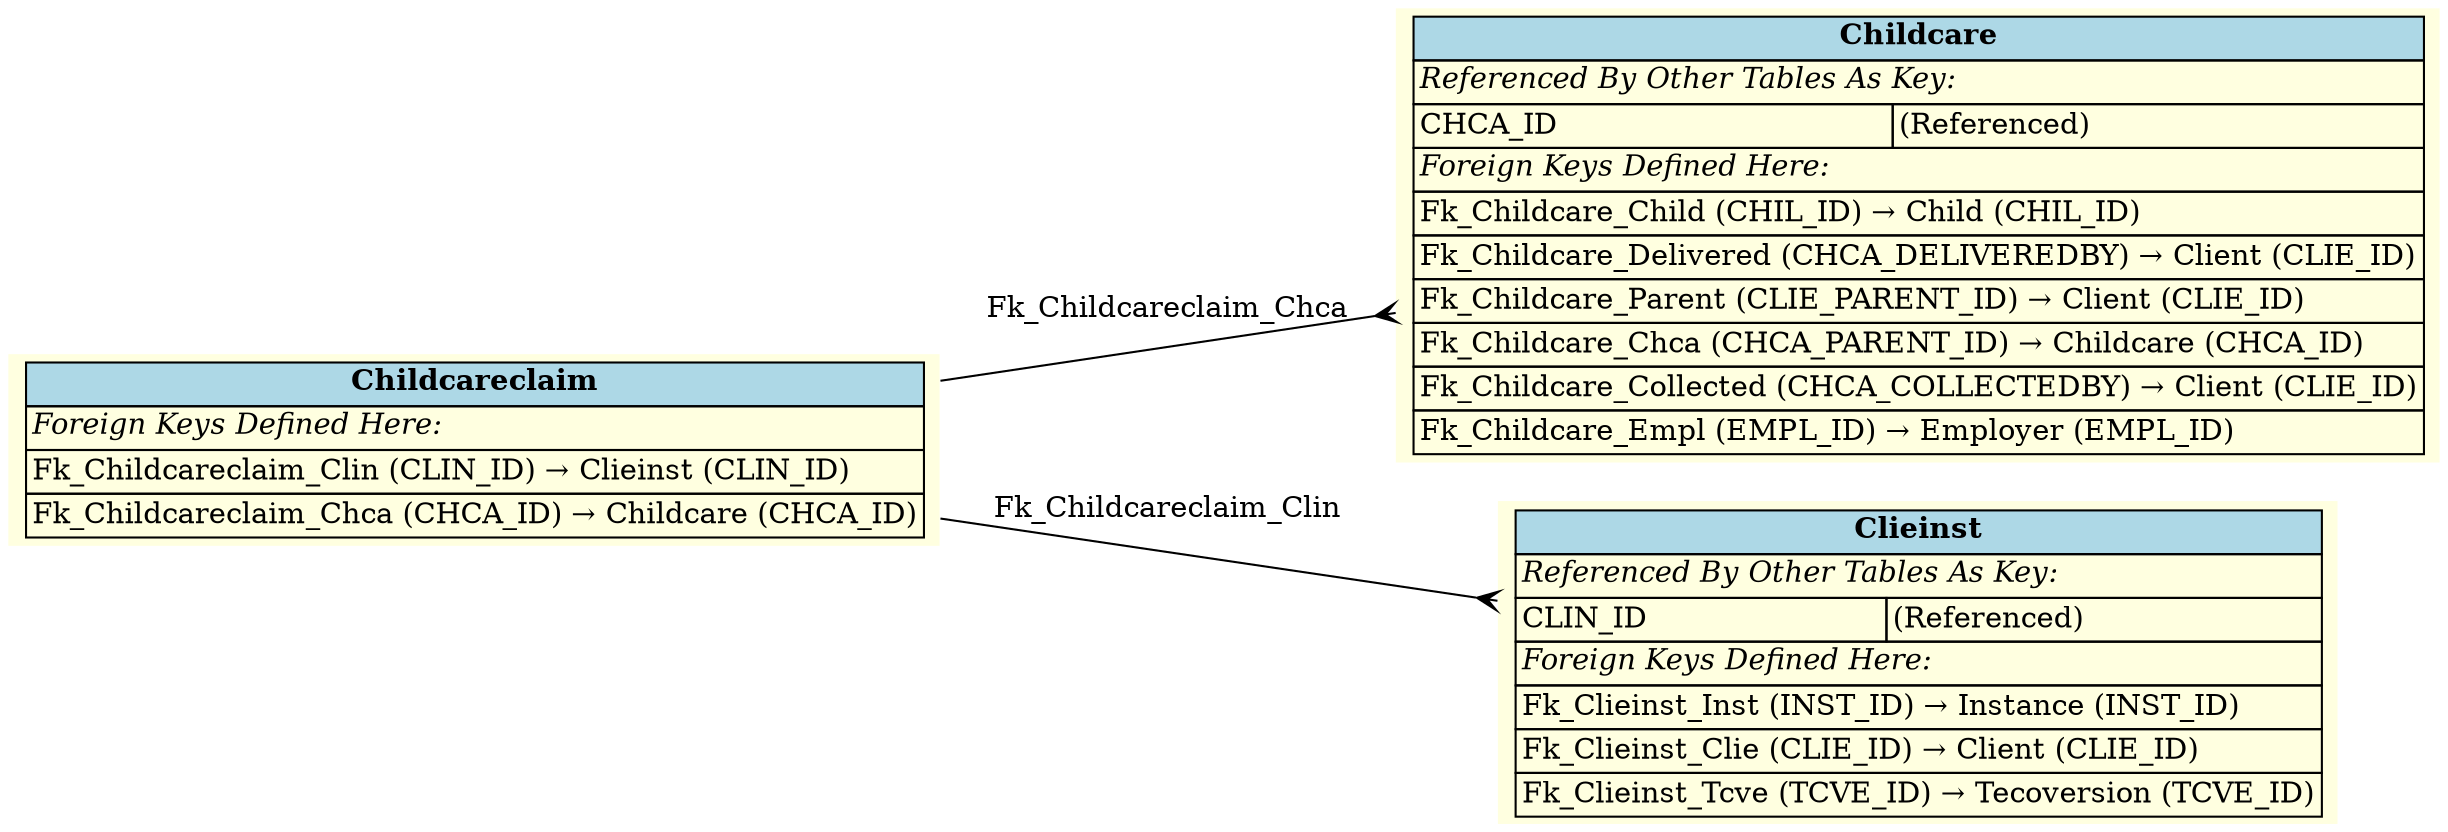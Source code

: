 digraph ERD {
  rankdir=LR;
  node [shape=plaintext, style=filled, fillcolor=lightyellow];
  edge [arrowhead=crow, arrowtail=none, dir=both, labelfontsize=10];

  "Childcareclaim" [
    label=<
    <TABLE BORDER="0" CELLBORDER="1" CELLSPACING="0" BGCOLOR="lightyellow">
      <TR><TD COLSPAN="2" BGCOLOR="lightblue"><B>Childcareclaim</B></TD></TR>
      <TR><TD COLSPAN="2" ALIGN="LEFT"><I>Foreign Keys Defined Here:</I></TD></TR>
      <TR><TD ALIGN="LEFT" COLSPAN="2">Fk_Childcareclaim_Clin (CLIN_ID) &rarr; Clieinst (CLIN_ID)</TD></TR>
      <TR><TD ALIGN="LEFT" COLSPAN="2">Fk_Childcareclaim_Chca (CHCA_ID) &rarr; Childcare (CHCA_ID)</TD></TR>
    </TABLE>
    >
  ];

  "Childcare" [
    label=<
    <TABLE BORDER="0" CELLBORDER="1" CELLSPACING="0" BGCOLOR="lightyellow">
      <TR><TD COLSPAN="2" BGCOLOR="lightblue"><B>Childcare</B></TD></TR>
      <TR><TD COLSPAN="2" ALIGN="LEFT"><I>Referenced By Other Tables As Key:</I></TD></TR>
      <TR><TD ALIGN="LEFT">CHCA_ID</TD><TD ALIGN="LEFT">(Referenced)</TD></TR>
      <TR><TD COLSPAN="2" ALIGN="LEFT"><I>Foreign Keys Defined Here:</I></TD></TR>
      <TR><TD ALIGN="LEFT" COLSPAN="2">Fk_Childcare_Child (CHIL_ID) &rarr; Child (CHIL_ID)</TD></TR>
      <TR><TD ALIGN="LEFT" COLSPAN="2">Fk_Childcare_Delivered (CHCA_DELIVEREDBY) &rarr; Client (CLIE_ID)</TD></TR>
      <TR><TD ALIGN="LEFT" COLSPAN="2">Fk_Childcare_Parent (CLIE_PARENT_ID) &rarr; Client (CLIE_ID)</TD></TR>
      <TR><TD ALIGN="LEFT" COLSPAN="2">Fk_Childcare_Chca (CHCA_PARENT_ID) &rarr; Childcare (CHCA_ID)</TD></TR>
      <TR><TD ALIGN="LEFT" COLSPAN="2">Fk_Childcare_Collected (CHCA_COLLECTEDBY) &rarr; Client (CLIE_ID)</TD></TR>
      <TR><TD ALIGN="LEFT" COLSPAN="2">Fk_Childcare_Empl (EMPL_ID) &rarr; Employer (EMPL_ID)</TD></TR>
    </TABLE>
    >
  ];

  "Clieinst" [
    label=<
    <TABLE BORDER="0" CELLBORDER="1" CELLSPACING="0" BGCOLOR="lightyellow">
      <TR><TD COLSPAN="2" BGCOLOR="lightblue"><B>Clieinst</B></TD></TR>
      <TR><TD COLSPAN="2" ALIGN="LEFT"><I>Referenced By Other Tables As Key:</I></TD></TR>
      <TR><TD ALIGN="LEFT">CLIN_ID</TD><TD ALIGN="LEFT">(Referenced)</TD></TR>
      <TR><TD COLSPAN="2" ALIGN="LEFT"><I>Foreign Keys Defined Here:</I></TD></TR>
      <TR><TD ALIGN="LEFT" COLSPAN="2">Fk_Clieinst_Inst (INST_ID) &rarr; Instance (INST_ID)</TD></TR>
      <TR><TD ALIGN="LEFT" COLSPAN="2">Fk_Clieinst_Clie (CLIE_ID) &rarr; Client (CLIE_ID)</TD></TR>
      <TR><TD ALIGN="LEFT" COLSPAN="2">Fk_Clieinst_Tcve (TCVE_ID) &rarr; Tecoversion (TCVE_ID)</TD></TR>
    </TABLE>
    >
  ];

  "Childcareclaim" -> "Childcare" [label=" Fk_Childcareclaim_Chca "];
  "Childcareclaim" -> "Clieinst" [label=" Fk_Childcareclaim_Clin "];
}
